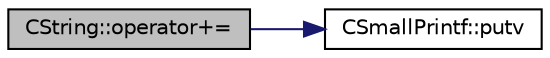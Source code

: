 digraph "CString::operator+="
{
  edge [fontname="Helvetica",fontsize="10",labelfontname="Helvetica",labelfontsize="10"];
  node [fontname="Helvetica",fontsize="10",shape=record];
  rankdir="LR";
  Node1 [label="CString::operator+=",height=0.2,width=0.4,color="black", fillcolor="grey75", style="filled" fontcolor="black"];
  Node1 -> Node2 [color="midnightblue",fontsize="10",style="solid",fontname="Helvetica"];
  Node2 [label="CSmallPrintf::putv",height=0.2,width=0.4,color="black", fillcolor="white", style="filled",URL="$de/db4/class_c_small_printf.html#a158dc1f45a1f19c8edd63e22544c30cc"];
}
